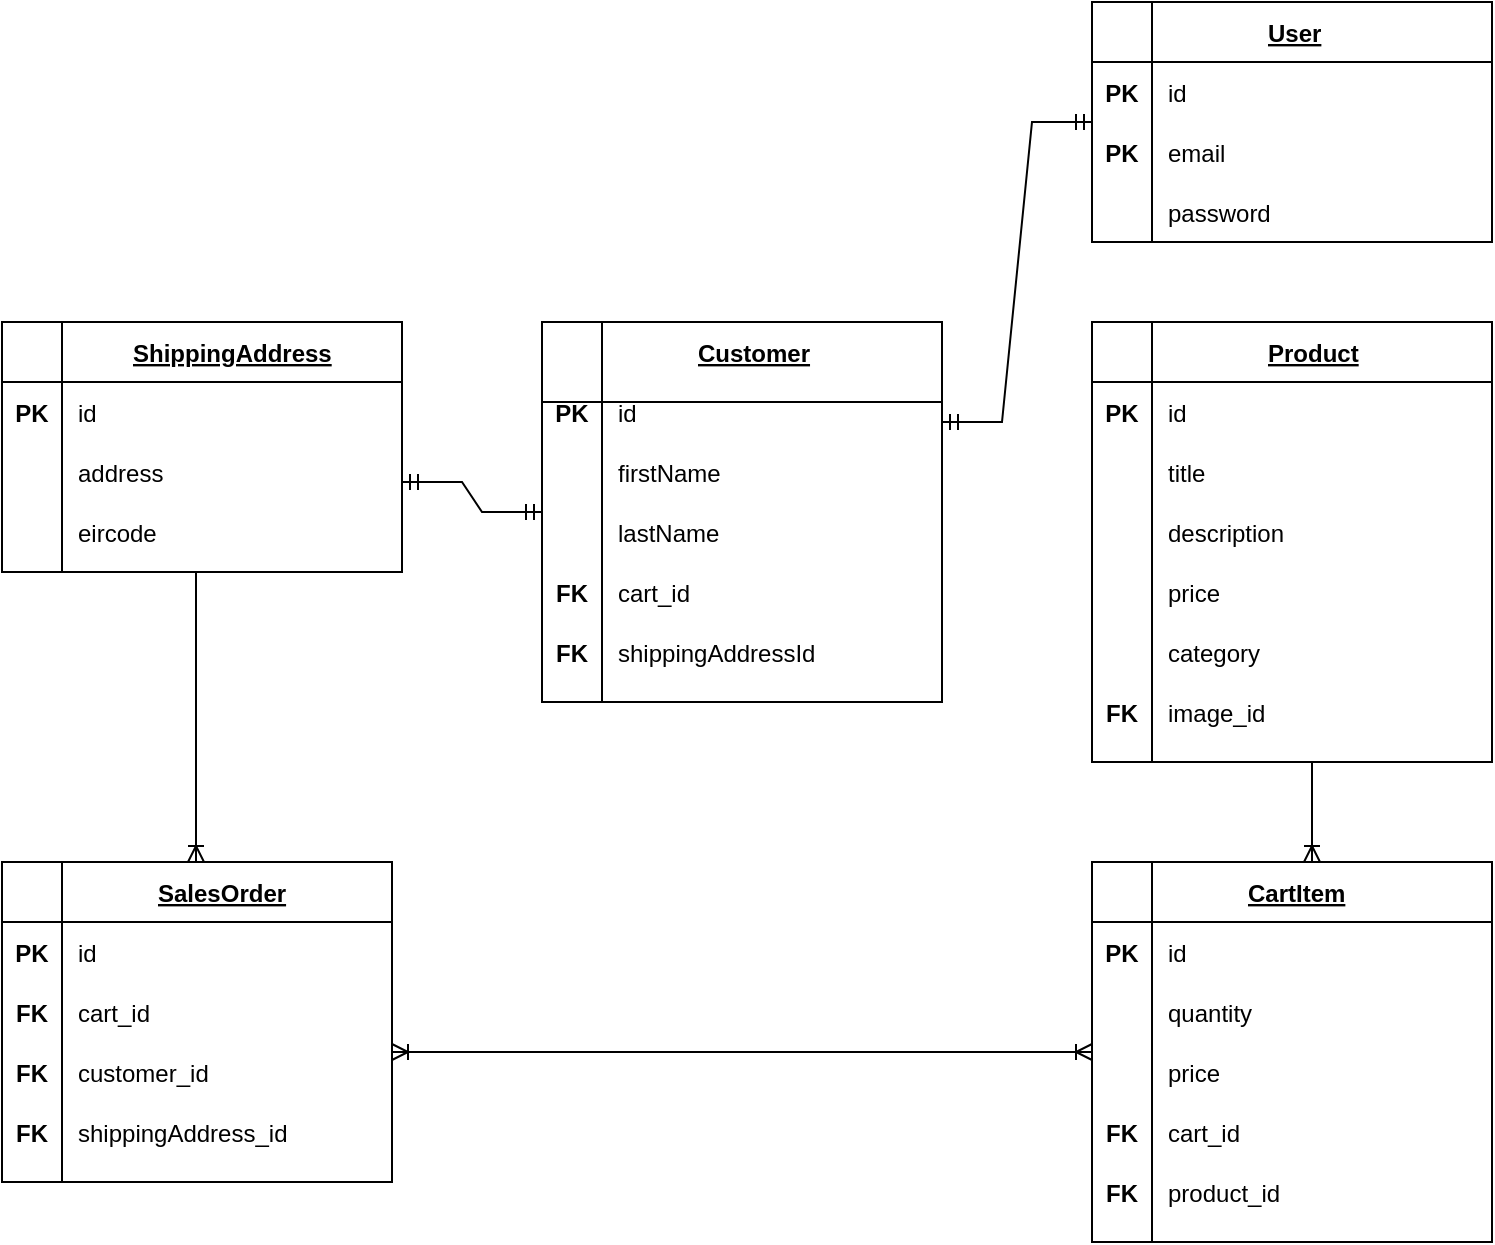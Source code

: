 <mxfile version="16.6.4" type="device"><diagram id="R2lEEEUBdFMjLlhIrx00" name="Page-1"><mxGraphModel dx="791" dy="409" grid="1" gridSize="10" guides="1" tooltips="1" connect="1" arrows="1" fold="1" page="1" pageScale="1" pageWidth="850" pageHeight="1100" math="0" shadow="0" extFonts="Permanent Marker^https://fonts.googleapis.com/css?family=Permanent+Marker"><root><mxCell id="0"/><mxCell id="1" parent="0"/><mxCell id="hsOxDnbwWtrVzcSKn7cs-1" value="" style="shape=internalStorage;whiteSpace=wrap;html=1;backgroundOutline=1;dx=30;dy=40;" vertex="1" parent="1"><mxGeometry x="325" y="270" width="200" height="190" as="geometry"/></mxCell><mxCell id="hsOxDnbwWtrVzcSKn7cs-3" value="Customer" style="shape=partialRectangle;overflow=hidden;connectable=0;fillColor=none;top=0;left=0;bottom=0;right=0;align=left;spacingLeft=6;fontStyle=5;" vertex="1" parent="1"><mxGeometry x="395" y="270" width="115" height="30" as="geometry"><mxRectangle width="220" height="30" as="alternateBounds"/></mxGeometry></mxCell><mxCell id="hsOxDnbwWtrVzcSKn7cs-4" value="id" style="shape=partialRectangle;overflow=hidden;connectable=0;fillColor=none;top=0;left=0;bottom=0;right=0;align=left;spacingLeft=6;" vertex="1" parent="1"><mxGeometry x="355" y="300" width="170" height="30" as="geometry"/></mxCell><mxCell id="hsOxDnbwWtrVzcSKn7cs-5" value="PK" style="shape=partialRectangle;overflow=hidden;connectable=0;fillColor=none;top=0;left=0;bottom=0;right=0;fontStyle=1;" vertex="1" parent="1"><mxGeometry x="325" y="300" width="30" height="30" as="geometry"/></mxCell><mxCell id="hsOxDnbwWtrVzcSKn7cs-6" value="firstName" style="shape=partialRectangle;overflow=hidden;connectable=0;fillColor=none;top=0;left=0;bottom=0;right=0;align=left;spacingLeft=6;" vertex="1" parent="1"><mxGeometry x="355" y="330" width="170" height="30" as="geometry"/></mxCell><mxCell id="hsOxDnbwWtrVzcSKn7cs-7" value="lastName" style="shape=partialRectangle;overflow=hidden;connectable=0;fillColor=none;top=0;left=0;bottom=0;right=0;align=left;spacingLeft=6;" vertex="1" parent="1"><mxGeometry x="355" y="360" width="170" height="30" as="geometry"/></mxCell><mxCell id="hsOxDnbwWtrVzcSKn7cs-8" value="cart_id" style="shape=partialRectangle;overflow=hidden;connectable=0;fillColor=none;top=0;left=0;bottom=0;right=0;align=left;spacingLeft=6;" vertex="1" parent="1"><mxGeometry x="355" y="390" width="170" height="30" as="geometry"/></mxCell><mxCell id="hsOxDnbwWtrVzcSKn7cs-9" value="FK" style="shape=partialRectangle;overflow=hidden;connectable=0;fillColor=none;top=0;left=0;bottom=0;right=0;fontStyle=1;" vertex="1" parent="1"><mxGeometry x="325" y="390" width="30" height="30" as="geometry"/></mxCell><mxCell id="hsOxDnbwWtrVzcSKn7cs-10" value="shippingAddressId" style="shape=partialRectangle;overflow=hidden;connectable=0;fillColor=none;top=0;left=0;bottom=0;right=0;align=left;spacingLeft=6;" vertex="1" parent="1"><mxGeometry x="355" y="420" width="170" height="30" as="geometry"/></mxCell><mxCell id="hsOxDnbwWtrVzcSKn7cs-11" value="FK" style="shape=partialRectangle;overflow=hidden;connectable=0;fillColor=none;top=0;left=0;bottom=0;right=0;fontStyle=1;" vertex="1" parent="1"><mxGeometry x="325" y="420" width="30" height="30" as="geometry"/></mxCell><mxCell id="hsOxDnbwWtrVzcSKn7cs-12" value="" style="shape=internalStorage;whiteSpace=wrap;html=1;backgroundOutline=1;dx=30;dy=30;" vertex="1" parent="1"><mxGeometry x="600" y="270" width="200" height="220" as="geometry"/></mxCell><mxCell id="hsOxDnbwWtrVzcSKn7cs-13" value="Product" style="shape=partialRectangle;overflow=hidden;connectable=0;fillColor=none;top=0;left=0;bottom=0;right=0;align=left;spacingLeft=6;fontStyle=5;" vertex="1" parent="1"><mxGeometry x="680" y="270" width="105" height="30" as="geometry"><mxRectangle width="220" height="30" as="alternateBounds"/></mxGeometry></mxCell><mxCell id="hsOxDnbwWtrVzcSKn7cs-14" value="id" style="shape=partialRectangle;overflow=hidden;connectable=0;fillColor=none;top=0;left=0;bottom=0;right=0;align=left;spacingLeft=6;" vertex="1" parent="1"><mxGeometry x="630" y="300" width="170" height="30" as="geometry"/></mxCell><mxCell id="hsOxDnbwWtrVzcSKn7cs-15" value="PK" style="shape=partialRectangle;overflow=hidden;connectable=0;fillColor=none;top=0;left=0;bottom=0;right=0;fontStyle=1;" vertex="1" parent="1"><mxGeometry x="600" y="300" width="30" height="30" as="geometry"/></mxCell><mxCell id="hsOxDnbwWtrVzcSKn7cs-16" value="title" style="shape=partialRectangle;overflow=hidden;connectable=0;fillColor=none;top=0;left=0;bottom=0;right=0;align=left;spacingLeft=6;" vertex="1" parent="1"><mxGeometry x="630" y="330" width="170" height="30" as="geometry"/></mxCell><mxCell id="hsOxDnbwWtrVzcSKn7cs-17" value="description " style="shape=partialRectangle;overflow=hidden;connectable=0;fillColor=none;top=0;left=0;bottom=0;right=0;align=left;spacingLeft=6;" vertex="1" parent="1"><mxGeometry x="630" y="360" width="170" height="30" as="geometry"/></mxCell><mxCell id="hsOxDnbwWtrVzcSKn7cs-18" value="price" style="shape=partialRectangle;overflow=hidden;connectable=0;fillColor=none;top=0;left=0;bottom=0;right=0;align=left;spacingLeft=6;" vertex="1" parent="1"><mxGeometry x="630" y="390" width="170" height="30" as="geometry"/></mxCell><mxCell id="hsOxDnbwWtrVzcSKn7cs-20" value="category" style="shape=partialRectangle;overflow=hidden;connectable=0;fillColor=none;top=0;left=0;bottom=0;right=0;align=left;spacingLeft=6;" vertex="1" parent="1"><mxGeometry x="630" y="420" width="170" height="30" as="geometry"/></mxCell><mxCell id="hsOxDnbwWtrVzcSKn7cs-22" value="image_id" style="shape=partialRectangle;overflow=hidden;connectable=0;fillColor=none;top=0;left=0;bottom=0;right=0;align=left;spacingLeft=6;" vertex="1" parent="1"><mxGeometry x="630" y="450" width="170" height="30" as="geometry"/></mxCell><mxCell id="hsOxDnbwWtrVzcSKn7cs-23" value="FK" style="shape=partialRectangle;overflow=hidden;connectable=0;fillColor=none;top=0;left=0;bottom=0;right=0;fontStyle=1;" vertex="1" parent="1"><mxGeometry x="600" y="450" width="30" height="30" as="geometry"/></mxCell><mxCell id="hsOxDnbwWtrVzcSKn7cs-24" value="" style="shape=internalStorage;whiteSpace=wrap;html=1;backgroundOutline=1;dx=30;dy=30;" vertex="1" parent="1"><mxGeometry x="600" y="110" width="200" height="120" as="geometry"/></mxCell><mxCell id="hsOxDnbwWtrVzcSKn7cs-25" value="User" style="shape=partialRectangle;overflow=hidden;connectable=0;fillColor=none;top=0;left=0;bottom=0;right=0;align=left;spacingLeft=6;fontStyle=5;" vertex="1" parent="1"><mxGeometry x="680" y="110" width="105" height="30" as="geometry"><mxRectangle width="220" height="30" as="alternateBounds"/></mxGeometry></mxCell><mxCell id="hsOxDnbwWtrVzcSKn7cs-26" value="email" style="shape=partialRectangle;overflow=hidden;connectable=0;fillColor=none;top=0;left=0;bottom=0;right=0;align=left;spacingLeft=6;" vertex="1" parent="1"><mxGeometry x="630" y="170" width="170" height="30" as="geometry"/></mxCell><mxCell id="hsOxDnbwWtrVzcSKn7cs-27" value="PK" style="shape=partialRectangle;overflow=hidden;connectable=0;fillColor=none;top=0;left=0;bottom=0;right=0;fontStyle=1;" vertex="1" parent="1"><mxGeometry x="600" y="170" width="30" height="30" as="geometry"/></mxCell><mxCell id="hsOxDnbwWtrVzcSKn7cs-28" value="password" style="shape=partialRectangle;overflow=hidden;connectable=0;fillColor=none;top=0;left=0;bottom=0;right=0;align=left;spacingLeft=6;" vertex="1" parent="1"><mxGeometry x="630" y="200" width="170" height="30" as="geometry"/></mxCell><mxCell id="hsOxDnbwWtrVzcSKn7cs-34" value="" style="shape=internalStorage;whiteSpace=wrap;html=1;backgroundOutline=1;dx=30;dy=30;" vertex="1" parent="1"><mxGeometry x="600" y="540" width="200" height="190" as="geometry"/></mxCell><mxCell id="hsOxDnbwWtrVzcSKn7cs-35" value="CartItem" style="shape=partialRectangle;overflow=hidden;connectable=0;fillColor=none;top=0;left=0;bottom=0;right=0;align=left;spacingLeft=6;fontStyle=5;" vertex="1" parent="1"><mxGeometry x="670" y="540" width="115" height="30" as="geometry"><mxRectangle width="220" height="30" as="alternateBounds"/></mxGeometry></mxCell><mxCell id="hsOxDnbwWtrVzcSKn7cs-36" value="id" style="shape=partialRectangle;overflow=hidden;connectable=0;fillColor=none;top=0;left=0;bottom=0;right=0;align=left;spacingLeft=6;" vertex="1" parent="1"><mxGeometry x="630" y="570" width="170" height="30" as="geometry"/></mxCell><mxCell id="hsOxDnbwWtrVzcSKn7cs-37" value="PK" style="shape=partialRectangle;overflow=hidden;connectable=0;fillColor=none;top=0;left=0;bottom=0;right=0;fontStyle=1;" vertex="1" parent="1"><mxGeometry x="600" y="570" width="30" height="30" as="geometry"/></mxCell><mxCell id="hsOxDnbwWtrVzcSKn7cs-38" value="quantity" style="shape=partialRectangle;overflow=hidden;connectable=0;fillColor=none;top=0;left=0;bottom=0;right=0;align=left;spacingLeft=6;" vertex="1" parent="1"><mxGeometry x="630" y="600" width="170" height="30" as="geometry"/></mxCell><mxCell id="hsOxDnbwWtrVzcSKn7cs-39" value="price" style="shape=partialRectangle;overflow=hidden;connectable=0;fillColor=none;top=0;left=0;bottom=0;right=0;align=left;spacingLeft=6;" vertex="1" parent="1"><mxGeometry x="630" y="630" width="170" height="30" as="geometry"/></mxCell><mxCell id="hsOxDnbwWtrVzcSKn7cs-40" value="cart_id" style="shape=partialRectangle;overflow=hidden;connectable=0;fillColor=none;top=0;left=0;bottom=0;right=0;align=left;spacingLeft=6;" vertex="1" parent="1"><mxGeometry x="630" y="660" width="170" height="30" as="geometry"/></mxCell><mxCell id="hsOxDnbwWtrVzcSKn7cs-41" value="FK" style="shape=partialRectangle;overflow=hidden;connectable=0;fillColor=none;top=0;left=0;bottom=0;right=0;fontStyle=1;" vertex="1" parent="1"><mxGeometry x="600" y="660" width="30" height="30" as="geometry"/></mxCell><mxCell id="hsOxDnbwWtrVzcSKn7cs-42" value="product_id" style="shape=partialRectangle;overflow=hidden;connectable=0;fillColor=none;top=0;left=0;bottom=0;right=0;align=left;spacingLeft=6;" vertex="1" parent="1"><mxGeometry x="630" y="690" width="170" height="30" as="geometry"/></mxCell><mxCell id="hsOxDnbwWtrVzcSKn7cs-43" value="FK" style="shape=partialRectangle;overflow=hidden;connectable=0;fillColor=none;top=0;left=0;bottom=0;right=0;fontStyle=1;" vertex="1" parent="1"><mxGeometry x="600" y="690" width="30" height="30" as="geometry"/></mxCell><mxCell id="hsOxDnbwWtrVzcSKn7cs-45" value="" style="shape=internalStorage;whiteSpace=wrap;html=1;backgroundOutline=1;dx=30;dy=30;" vertex="1" parent="1"><mxGeometry x="55" y="540" width="195" height="160" as="geometry"/></mxCell><mxCell id="hsOxDnbwWtrVzcSKn7cs-46" value="SalesOrder" style="shape=partialRectangle;overflow=hidden;connectable=0;fillColor=none;top=0;left=0;bottom=0;right=0;align=left;spacingLeft=6;fontStyle=5;" vertex="1" parent="1"><mxGeometry x="125" y="540" width="115" height="30" as="geometry"><mxRectangle width="220" height="30" as="alternateBounds"/></mxGeometry></mxCell><mxCell id="hsOxDnbwWtrVzcSKn7cs-47" value="id" style="shape=partialRectangle;overflow=hidden;connectable=0;fillColor=none;top=0;left=0;bottom=0;right=0;align=left;spacingLeft=6;" vertex="1" parent="1"><mxGeometry x="85" y="570" width="170" height="30" as="geometry"/></mxCell><mxCell id="hsOxDnbwWtrVzcSKn7cs-48" value="PK" style="shape=partialRectangle;overflow=hidden;connectable=0;fillColor=none;top=0;left=0;bottom=0;right=0;fontStyle=1;" vertex="1" parent="1"><mxGeometry x="55" y="570" width="30" height="30" as="geometry"/></mxCell><mxCell id="hsOxDnbwWtrVzcSKn7cs-49" value="cart_id" style="shape=partialRectangle;overflow=hidden;connectable=0;fillColor=none;top=0;left=0;bottom=0;right=0;align=left;spacingLeft=6;" vertex="1" parent="1"><mxGeometry x="85" y="600" width="170" height="30" as="geometry"/></mxCell><mxCell id="hsOxDnbwWtrVzcSKn7cs-50" value="customer_id" style="shape=partialRectangle;overflow=hidden;connectable=0;fillColor=none;top=0;left=0;bottom=0;right=0;align=left;spacingLeft=6;" vertex="1" parent="1"><mxGeometry x="85" y="630" width="170" height="30" as="geometry"/></mxCell><mxCell id="hsOxDnbwWtrVzcSKn7cs-52" value="FK" style="shape=partialRectangle;overflow=hidden;connectable=0;fillColor=none;top=0;left=0;bottom=0;right=0;fontStyle=1;" vertex="1" parent="1"><mxGeometry x="55" y="630" width="30" height="30" as="geometry"/></mxCell><mxCell id="hsOxDnbwWtrVzcSKn7cs-53" value="shippingAddress_id" style="shape=partialRectangle;overflow=hidden;connectable=0;fillColor=none;top=0;left=0;bottom=0;right=0;align=left;spacingLeft=6;" vertex="1" parent="1"><mxGeometry x="85" y="660" width="170" height="30" as="geometry"/></mxCell><mxCell id="hsOxDnbwWtrVzcSKn7cs-54" value="FK" style="shape=partialRectangle;overflow=hidden;connectable=0;fillColor=none;top=0;left=0;bottom=0;right=0;fontStyle=1;" vertex="1" parent="1"><mxGeometry x="55" y="660" width="30" height="30" as="geometry"/></mxCell><mxCell id="hsOxDnbwWtrVzcSKn7cs-56" value="FK" style="shape=partialRectangle;overflow=hidden;connectable=0;fillColor=none;top=0;left=0;bottom=0;right=0;fontStyle=1;" vertex="1" parent="1"><mxGeometry x="55" y="600" width="30" height="30" as="geometry"/></mxCell><mxCell id="hsOxDnbwWtrVzcSKn7cs-57" value="" style="shape=internalStorage;whiteSpace=wrap;html=1;backgroundOutline=1;dx=30;dy=30;" vertex="1" parent="1"><mxGeometry x="55" y="270" width="200" height="125" as="geometry"/></mxCell><mxCell id="hsOxDnbwWtrVzcSKn7cs-58" value="ShippingAddress" style="shape=partialRectangle;overflow=hidden;connectable=0;fillColor=none;top=0;left=0;bottom=0;right=0;align=left;spacingLeft=6;fontStyle=5;" vertex="1" parent="1"><mxGeometry x="112.5" y="270" width="115" height="30" as="geometry"><mxRectangle width="220" height="30" as="alternateBounds"/></mxGeometry></mxCell><mxCell id="hsOxDnbwWtrVzcSKn7cs-59" value="id" style="shape=partialRectangle;overflow=hidden;connectable=0;fillColor=none;top=0;left=0;bottom=0;right=0;align=left;spacingLeft=6;" vertex="1" parent="1"><mxGeometry x="85" y="300" width="170" height="30" as="geometry"/></mxCell><mxCell id="hsOxDnbwWtrVzcSKn7cs-60" value="PK" style="shape=partialRectangle;overflow=hidden;connectable=0;fillColor=none;top=0;left=0;bottom=0;right=0;fontStyle=1;" vertex="1" parent="1"><mxGeometry x="55" y="300" width="30" height="30" as="geometry"/></mxCell><mxCell id="hsOxDnbwWtrVzcSKn7cs-61" value="address" style="shape=partialRectangle;overflow=hidden;connectable=0;fillColor=none;top=0;left=0;bottom=0;right=0;align=left;spacingLeft=6;" vertex="1" parent="1"><mxGeometry x="85" y="330" width="170" height="30" as="geometry"/></mxCell><mxCell id="hsOxDnbwWtrVzcSKn7cs-62" value="eircode" style="shape=partialRectangle;overflow=hidden;connectable=0;fillColor=none;top=0;left=0;bottom=0;right=0;align=left;spacingLeft=6;" vertex="1" parent="1"><mxGeometry x="85" y="360" width="170" height="30" as="geometry"/></mxCell><mxCell id="hsOxDnbwWtrVzcSKn7cs-67" value="" style="edgeStyle=entityRelationEdgeStyle;fontSize=12;html=1;endArrow=ERmandOne;startArrow=ERmandOne;rounded=0;" edge="1" parent="1" target="hsOxDnbwWtrVzcSKn7cs-1"><mxGeometry width="100" height="100" relative="1" as="geometry"><mxPoint x="255" y="350" as="sourcePoint"/><mxPoint x="355" y="250" as="targetPoint"/></mxGeometry></mxCell><mxCell id="hsOxDnbwWtrVzcSKn7cs-68" value="" style="edgeStyle=entityRelationEdgeStyle;fontSize=12;html=1;endArrow=ERmandOne;startArrow=ERmandOne;rounded=0;entryX=0;entryY=0.5;entryDx=0;entryDy=0;" edge="1" parent="1" target="hsOxDnbwWtrVzcSKn7cs-24"><mxGeometry width="100" height="100" relative="1" as="geometry"><mxPoint x="525" y="320" as="sourcePoint"/><mxPoint x="595" y="352.5" as="targetPoint"/></mxGeometry></mxCell><mxCell id="hsOxDnbwWtrVzcSKn7cs-70" value="" style="fontSize=12;html=1;endArrow=ERoneToMany;rounded=0;" edge="1" parent="1"><mxGeometry width="100" height="100" relative="1" as="geometry"><mxPoint x="710" y="490" as="sourcePoint"/><mxPoint x="710" y="540" as="targetPoint"/><Array as="points"/></mxGeometry></mxCell><mxCell id="hsOxDnbwWtrVzcSKn7cs-75" value="" style="fontSize=12;html=1;endArrow=ERoneToMany;startArrow=ERoneToMany;rounded=0;entryX=0;entryY=0.5;entryDx=0;entryDy=0;" edge="1" parent="1" target="hsOxDnbwWtrVzcSKn7cs-34"><mxGeometry width="100" height="100" relative="1" as="geometry"><mxPoint x="250" y="635" as="sourcePoint"/><mxPoint x="502.5" y="580" as="targetPoint"/></mxGeometry></mxCell><mxCell id="hsOxDnbwWtrVzcSKn7cs-76" value="" style="fontSize=12;html=1;endArrow=ERoneToMany;rounded=0;exitX=0.485;exitY=1;exitDx=0;exitDy=0;exitPerimeter=0;" edge="1" parent="1" source="hsOxDnbwWtrVzcSKn7cs-57"><mxGeometry width="100" height="100" relative="1" as="geometry"><mxPoint x="152" y="400" as="sourcePoint"/><mxPoint x="152" y="540" as="targetPoint"/><Array as="points"/></mxGeometry></mxCell><mxCell id="hsOxDnbwWtrVzcSKn7cs-77" value="id" style="shape=partialRectangle;overflow=hidden;connectable=0;fillColor=none;top=0;left=0;bottom=0;right=0;align=left;spacingLeft=6;" vertex="1" parent="1"><mxGeometry x="630" y="140" width="170" height="30" as="geometry"/></mxCell><mxCell id="hsOxDnbwWtrVzcSKn7cs-78" value="PK" style="shape=partialRectangle;overflow=hidden;connectable=0;fillColor=none;top=0;left=0;bottom=0;right=0;fontStyle=1;" vertex="1" parent="1"><mxGeometry x="600" y="140" width="30" height="30" as="geometry"/></mxCell></root></mxGraphModel></diagram></mxfile>